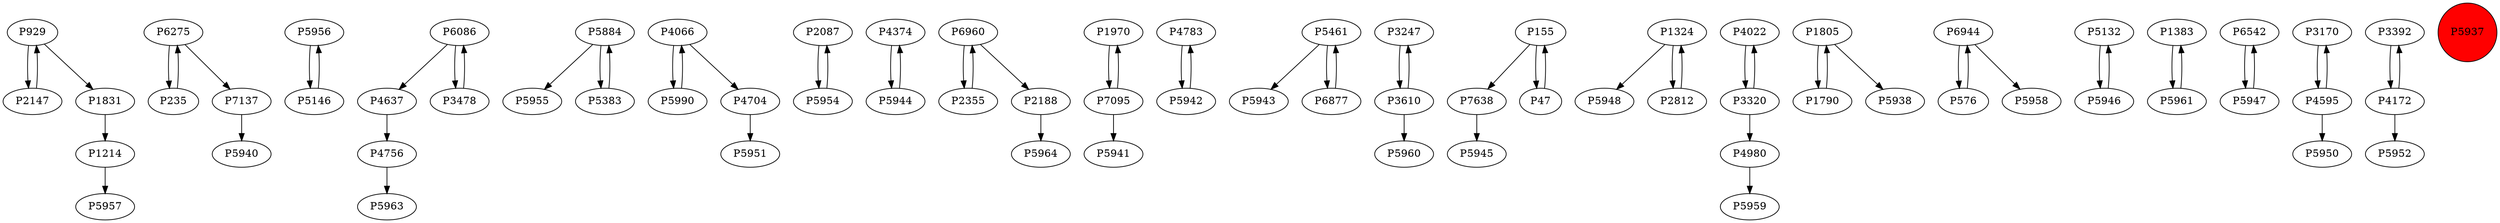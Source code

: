 digraph {
	P1831 -> P1214
	P6275 -> P235
	P5956 -> P5146
	P4637 -> P4756
	P1214 -> P5957
	P5884 -> P5955
	P6086 -> P4637
	P6086 -> P3478
	P4066 -> P5990
	P2087 -> P5954
	P4374 -> P5944
	P6960 -> P2355
	P4756 -> P5963
	P1970 -> P7095
	P5146 -> P5956
	P4783 -> P5942
	P5461 -> P5943
	P6960 -> P2188
	P3247 -> P3610
	P7638 -> P5945
	P7095 -> P1970
	P1324 -> P5948
	P4022 -> P3320
	P4980 -> P5959
	P3610 -> P3247
	P1805 -> P1790
	P5942 -> P4783
	P155 -> P47
	P5383 -> P5884
	P6944 -> P576
	P5132 -> P5946
	P235 -> P6275
	P3320 -> P4980
	P1383 -> P5961
	P6542 -> P5947
	P7095 -> P5941
	P2812 -> P1324
	P6877 -> P5461
	P5961 -> P1383
	P3478 -> P6086
	P6944 -> P5958
	P4704 -> P5951
	P5944 -> P4374
	P6275 -> P7137
	P2147 -> P929
	P5461 -> P6877
	P1805 -> P5938
	P2355 -> P6960
	P3170 -> P4595
	P576 -> P6944
	P1790 -> P1805
	P4595 -> P5950
	P3610 -> P5960
	P3392 -> P4172
	P5884 -> P5383
	P929 -> P1831
	P155 -> P7638
	P47 -> P155
	P1324 -> P2812
	P2188 -> P5964
	P7137 -> P5940
	P3320 -> P4022
	P5946 -> P5132
	P5954 -> P2087
	P4595 -> P3170
	P5947 -> P6542
	P5990 -> P4066
	P4066 -> P4704
	P929 -> P2147
	P4172 -> P5952
	P4172 -> P3392
	P5937 [shape=circle]
	P5937 [style=filled]
	P5937 [fillcolor=red]
}